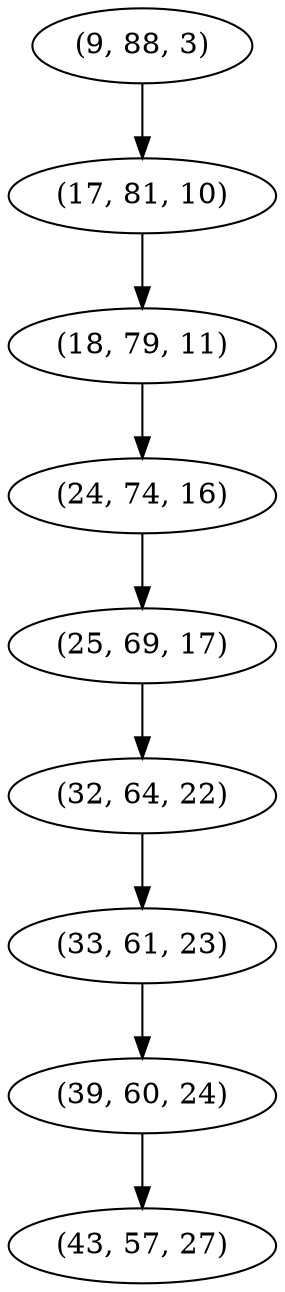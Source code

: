 digraph tree {
    "(9, 88, 3)";
    "(17, 81, 10)";
    "(18, 79, 11)";
    "(24, 74, 16)";
    "(25, 69, 17)";
    "(32, 64, 22)";
    "(33, 61, 23)";
    "(39, 60, 24)";
    "(43, 57, 27)";
    "(9, 88, 3)" -> "(17, 81, 10)";
    "(17, 81, 10)" -> "(18, 79, 11)";
    "(18, 79, 11)" -> "(24, 74, 16)";
    "(24, 74, 16)" -> "(25, 69, 17)";
    "(25, 69, 17)" -> "(32, 64, 22)";
    "(32, 64, 22)" -> "(33, 61, 23)";
    "(33, 61, 23)" -> "(39, 60, 24)";
    "(39, 60, 24)" -> "(43, 57, 27)";
}
